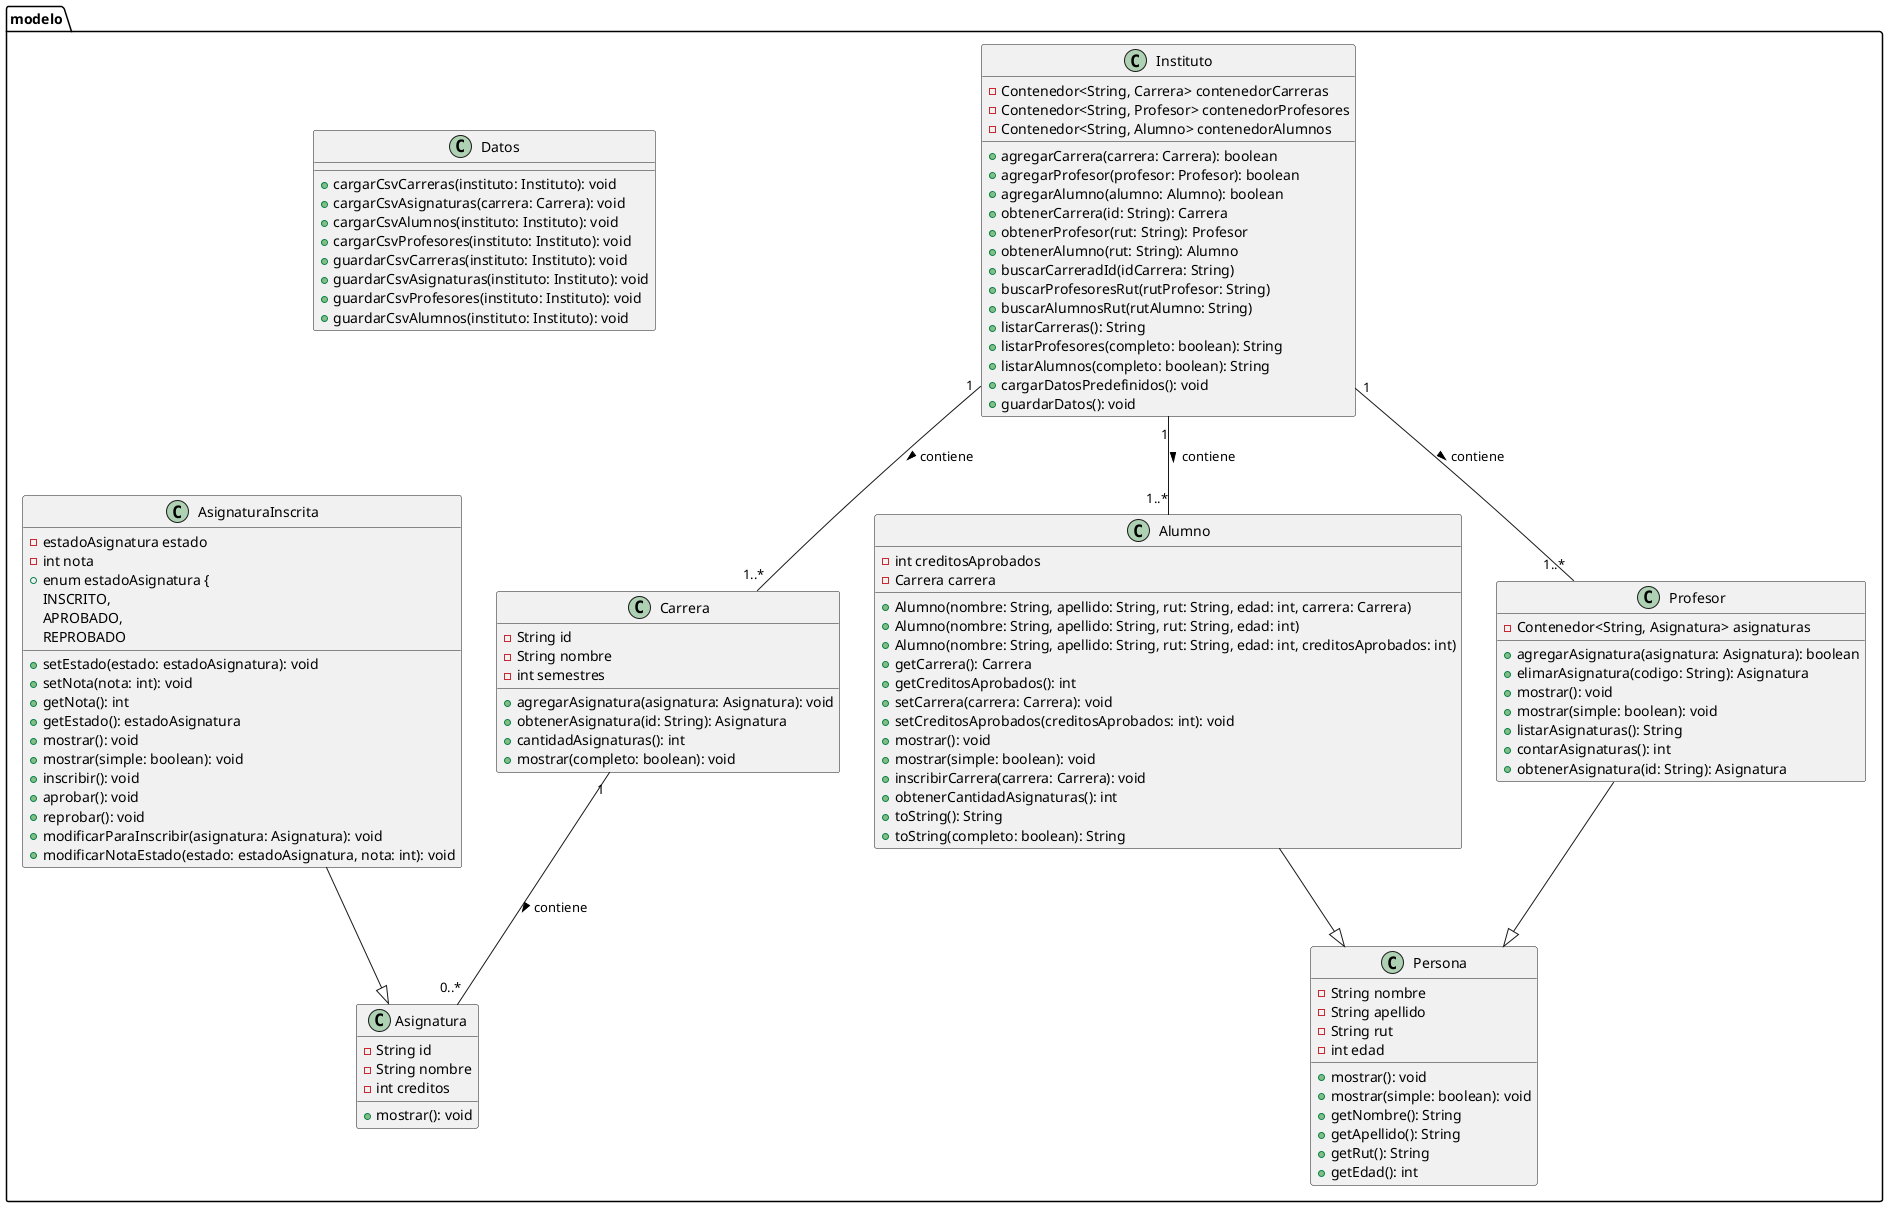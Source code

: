 @startuml
package modelo {
    
    class Instituto {
        - Contenedor<String, Carrera> contenedorCarreras
        - Contenedor<String, Profesor> contenedorProfesores
        - Contenedor<String, Alumno> contenedorAlumnos
        + agregarCarrera(carrera: Carrera): boolean
        + agregarProfesor(profesor: Profesor): boolean
        + agregarAlumno(alumno: Alumno): boolean
        + obtenerCarrera(id: String): Carrera
        + obtenerProfesor(rut: String): Profesor
        + obtenerAlumno(rut: String): Alumno
        + buscarCarreradId(idCarrera: String)
        + buscarProfesoresRut(rutProfesor: String)
        + buscarAlumnosRut(rutAlumno: String)
        + listarCarreras(): String
        + listarProfesores(completo: boolean): String
        + listarAlumnos(completo: boolean): String
        + cargarDatosPredefinidos(): void
        + guardarDatos(): void
    }
    
    class Datos {
        + cargarCsvCarreras(instituto: Instituto): void
        + cargarCsvAsignaturas(carrera: Carrera): void
        + cargarCsvAlumnos(instituto: Instituto): void
        + cargarCsvProfesores(instituto: Instituto): void
        + guardarCsvCarreras(instituto: Instituto): void
        + guardarCsvAsignaturas(instituto: Instituto): void
        + guardarCsvProfesores(instituto: Instituto): void
        + guardarCsvAlumnos(instituto: Instituto): void
    }
    
    class Carrera {
        - String id
        - String nombre
        - int semestres
        + agregarAsignatura(asignatura: Asignatura): void
        + obtenerAsignatura(id: String): Asignatura
        + cantidadAsignaturas(): int
        + mostrar(completo: boolean): void
    }

    class Asignatura {
        - String id
        - String nombre
        - int creditos
        + mostrar(): void
    }

    class Persona {
        - String nombre
        - String apellido
        - String rut
        - int edad
        + mostrar(): void
        + mostrar(simple: boolean): void
        + getNombre(): String
        + getApellido(): String
        + getRut(): String
        + getEdad(): int
    }

    class Alumno {
        - int creditosAprobados
        - Carrera carrera
        + Alumno(nombre: String, apellido: String, rut: String, edad: int, carrera: Carrera)
        + Alumno(nombre: String, apellido: String, rut: String, edad: int)
        + Alumno(nombre: String, apellido: String, rut: String, edad: int, creditosAprobados: int)
        + getCarrera(): Carrera
        + getCreditosAprobados(): int
        + setCarrera(carrera: Carrera): void
        + setCreditosAprobados(creditosAprobados: int): void
        + mostrar(): void
        + mostrar(simple: boolean): void
        + inscribirCarrera(carrera: Carrera): void
        + obtenerCantidadAsignaturas(): int
        + toString(): String
        + toString(completo: boolean): String
    }

    class Profesor {
        - Contenedor<String, Asignatura> asignaturas
        + agregarAsignatura(asignatura: Asignatura): boolean
        + elimarAsignatura(codigo: String): Asignatura
        + mostrar(): void
        + mostrar(simple: boolean): void
        + listarAsignaturas(): String
        + contarAsignaturas(): int
        + obtenerAsignatura(id: String): Asignatura
    }
    
    class AsignaturaInscrita {
        - estadoAsignatura estado
        - int nota
        + setEstado(estado: estadoAsignatura): void
        + setNota(nota: int): void
        + getNota(): int
        + getEstado(): estadoAsignatura
        + mostrar(): void
        + mostrar(simple: boolean): void
        + inscribir(): void
        + aprobar(): void
        + reprobar(): void
        + modificarParaInscribir(asignatura: Asignatura): void
        + modificarNotaEstado(estado: estadoAsignatura, nota: int): void
        + enum estadoAsignatura {
            INSCRITO,
            APROBADO,
            REPROBADO
        }
    }
    
    Instituto "1" -- "1..*" Carrera : contiene >
    Instituto "1" -- "1..*" Profesor : contiene >
    Instituto "1" -- "1..*" Alumno : contiene >
    Carrera "1" -- "0..*" Asignatura : contiene >
    Alumno --|> Persona
    Profesor --|> Persona
    AsignaturaInscrita --|> Asignatura
}

@enduml
